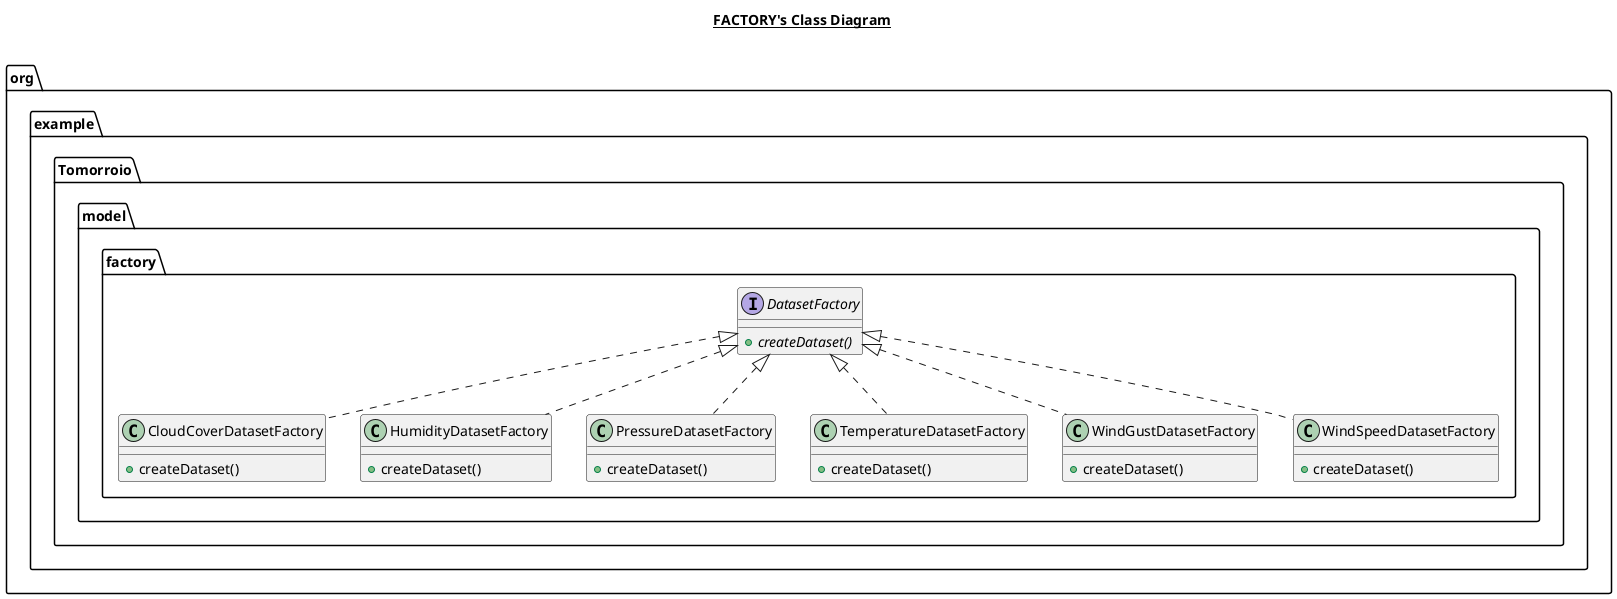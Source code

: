 @startuml

title __FACTORY's Class Diagram__\n

  namespace org.example.Tomorroio {
    namespace model {
      namespace factory {
        class org.example.Tomorroio.model.factory.CloudCoverDatasetFactory {
            + createDataset()
        }
      }
    }
  }
  

  namespace org.example.Tomorroio {
    namespace model {
      namespace factory {
        interface org.example.Tomorroio.model.factory.DatasetFactory {
            {abstract} + createDataset()
        }
      }
    }
  }
  

  namespace org.example.Tomorroio {
    namespace model {
      namespace factory {
        class org.example.Tomorroio.model.factory.HumidityDatasetFactory {
            + createDataset()
        }
      }
    }
  }
  

  namespace org.example.Tomorroio {
    namespace model {
      namespace factory {
        class org.example.Tomorroio.model.factory.PressureDatasetFactory {
            + createDataset()
        }
      }
    }
  }
  

  namespace org.example.Tomorroio {
    namespace model {
      namespace factory {
        class org.example.Tomorroio.model.factory.TemperatureDatasetFactory {
            + createDataset()
        }
      }
    }
  }
  

  namespace org.example.Tomorroio {
    namespace model {
      namespace factory {
        class org.example.Tomorroio.model.factory.WindGustDatasetFactory {
            + createDataset()
        }
      }
    }
  }
  

  namespace org.example.Tomorroio {
    namespace model {
      namespace factory {
        class org.example.Tomorroio.model.factory.WindSpeedDatasetFactory {
            + createDataset()
        }
      }
    }
  }
  

  org.example.Tomorroio.model.factory.CloudCoverDatasetFactory .up.|> org.example.Tomorroio.model.factory.DatasetFactory
  org.example.Tomorroio.model.factory.HumidityDatasetFactory .up.|> org.example.Tomorroio.model.factory.DatasetFactory
  org.example.Tomorroio.model.factory.PressureDatasetFactory .up.|> org.example.Tomorroio.model.factory.DatasetFactory
  org.example.Tomorroio.model.factory.TemperatureDatasetFactory .up.|> org.example.Tomorroio.model.factory.DatasetFactory
  org.example.Tomorroio.model.factory.WindGustDatasetFactory .up.|> org.example.Tomorroio.model.factory.DatasetFactory
  org.example.Tomorroio.model.factory.WindSpeedDatasetFactory .up.|> org.example.Tomorroio.model.factory.DatasetFactory

@enduml
